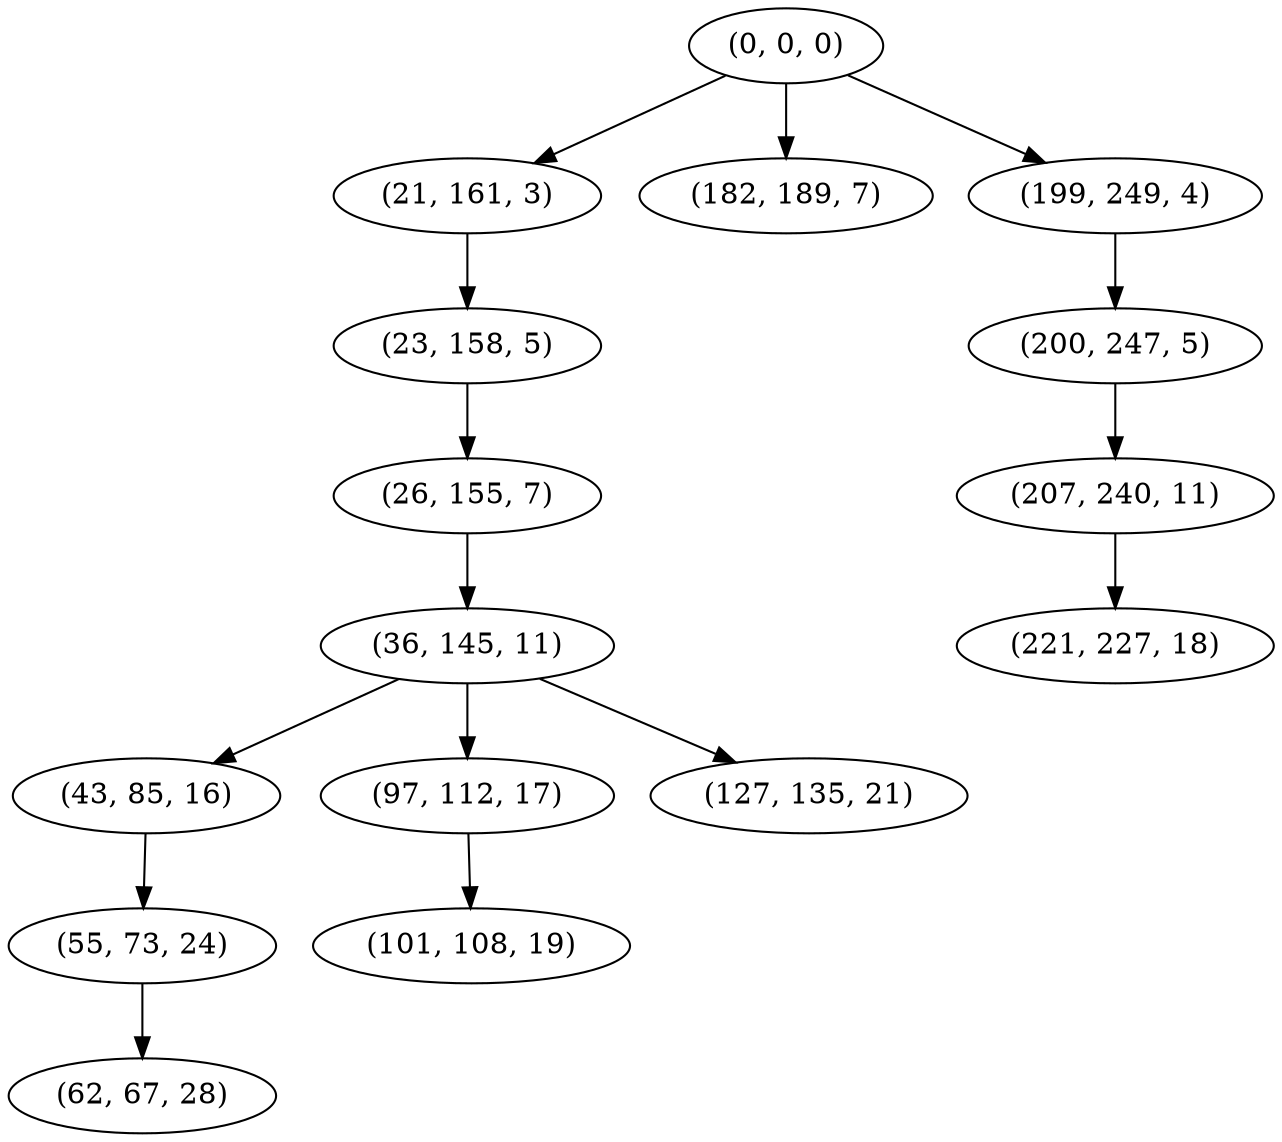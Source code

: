 digraph tree {
    "(0, 0, 0)";
    "(21, 161, 3)";
    "(23, 158, 5)";
    "(26, 155, 7)";
    "(36, 145, 11)";
    "(43, 85, 16)";
    "(55, 73, 24)";
    "(62, 67, 28)";
    "(97, 112, 17)";
    "(101, 108, 19)";
    "(127, 135, 21)";
    "(182, 189, 7)";
    "(199, 249, 4)";
    "(200, 247, 5)";
    "(207, 240, 11)";
    "(221, 227, 18)";
    "(0, 0, 0)" -> "(21, 161, 3)";
    "(0, 0, 0)" -> "(182, 189, 7)";
    "(0, 0, 0)" -> "(199, 249, 4)";
    "(21, 161, 3)" -> "(23, 158, 5)";
    "(23, 158, 5)" -> "(26, 155, 7)";
    "(26, 155, 7)" -> "(36, 145, 11)";
    "(36, 145, 11)" -> "(43, 85, 16)";
    "(36, 145, 11)" -> "(97, 112, 17)";
    "(36, 145, 11)" -> "(127, 135, 21)";
    "(43, 85, 16)" -> "(55, 73, 24)";
    "(55, 73, 24)" -> "(62, 67, 28)";
    "(97, 112, 17)" -> "(101, 108, 19)";
    "(199, 249, 4)" -> "(200, 247, 5)";
    "(200, 247, 5)" -> "(207, 240, 11)";
    "(207, 240, 11)" -> "(221, 227, 18)";
}
